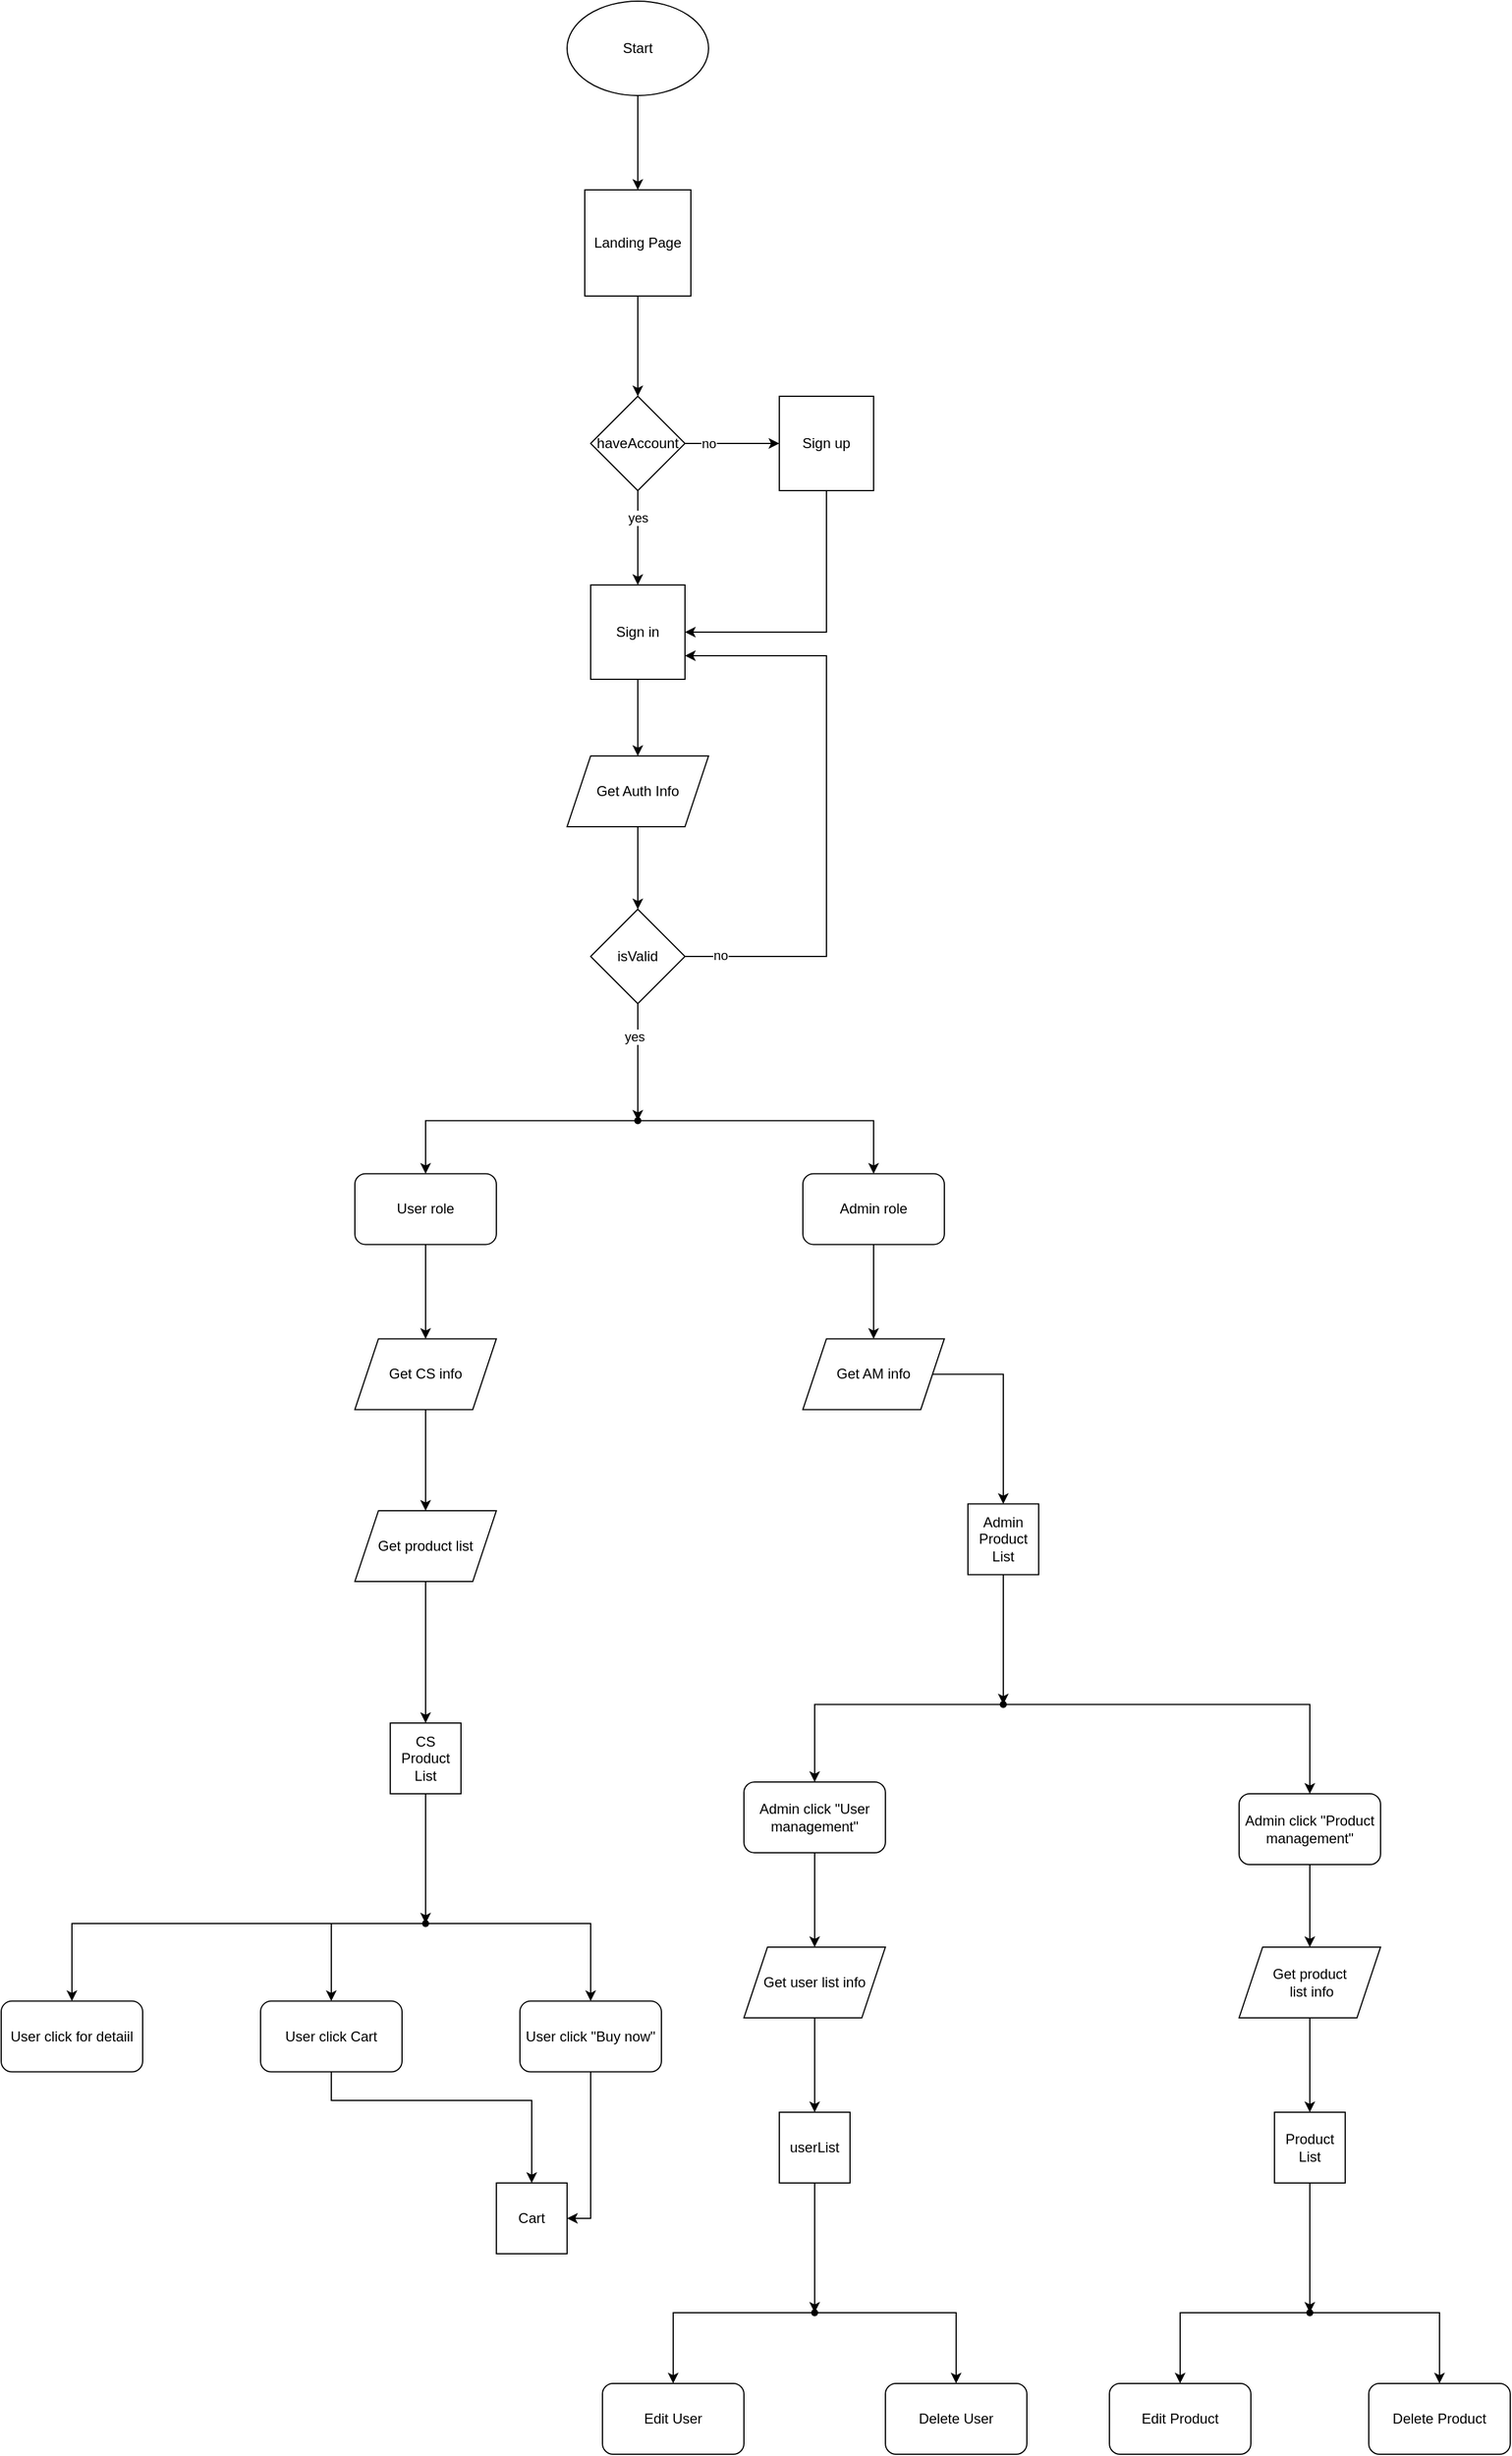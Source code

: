 <mxfile version="21.6.9" type="github">
  <diagram id="C5RBs43oDa-KdzZeNtuy" name="Page-1">
    <mxGraphModel dx="1927" dy="605" grid="1" gridSize="10" guides="1" tooltips="1" connect="1" arrows="1" fold="1" page="1" pageScale="1" pageWidth="827" pageHeight="1169" math="0" shadow="0">
      <root>
        <mxCell id="WIyWlLk6GJQsqaUBKTNV-0" />
        <mxCell id="WIyWlLk6GJQsqaUBKTNV-1" parent="WIyWlLk6GJQsqaUBKTNV-0" />
        <mxCell id="byHmETt_M6u5Pi3XQ0Mt-25" style="edgeStyle=orthogonalEdgeStyle;rounded=0;orthogonalLoop=1;jettySize=auto;html=1;entryX=0.5;entryY=0;entryDx=0;entryDy=0;" edge="1" parent="WIyWlLk6GJQsqaUBKTNV-1" source="byHmETt_M6u5Pi3XQ0Mt-10" target="byHmETt_M6u5Pi3XQ0Mt-22">
          <mxGeometry relative="1" as="geometry" />
        </mxCell>
        <mxCell id="byHmETt_M6u5Pi3XQ0Mt-10" value="Start" style="ellipse;whiteSpace=wrap;html=1;" vertex="1" parent="WIyWlLk6GJQsqaUBKTNV-1">
          <mxGeometry x="310" width="120" height="80" as="geometry" />
        </mxCell>
        <mxCell id="byHmETt_M6u5Pi3XQ0Mt-85" value="" style="edgeStyle=orthogonalEdgeStyle;rounded=0;orthogonalLoop=1;jettySize=auto;html=1;" edge="1" parent="WIyWlLk6GJQsqaUBKTNV-1" source="byHmETt_M6u5Pi3XQ0Mt-22" target="byHmETt_M6u5Pi3XQ0Mt-84">
          <mxGeometry relative="1" as="geometry" />
        </mxCell>
        <mxCell id="byHmETt_M6u5Pi3XQ0Mt-22" value="Landing Page" style="whiteSpace=wrap;html=1;aspect=fixed;" vertex="1" parent="WIyWlLk6GJQsqaUBKTNV-1">
          <mxGeometry x="325" y="160" width="90" height="90" as="geometry" />
        </mxCell>
        <mxCell id="byHmETt_M6u5Pi3XQ0Mt-84" value="haveAccount" style="rhombus;whiteSpace=wrap;html=1;" vertex="1" parent="WIyWlLk6GJQsqaUBKTNV-1">
          <mxGeometry x="330" y="335" width="80" height="80" as="geometry" />
        </mxCell>
        <mxCell id="byHmETt_M6u5Pi3XQ0Mt-97" style="edgeStyle=orthogonalEdgeStyle;rounded=0;orthogonalLoop=1;jettySize=auto;html=1;entryX=1;entryY=0.5;entryDx=0;entryDy=0;" edge="1" parent="WIyWlLk6GJQsqaUBKTNV-1" source="byHmETt_M6u5Pi3XQ0Mt-88" target="byHmETt_M6u5Pi3XQ0Mt-94">
          <mxGeometry relative="1" as="geometry">
            <mxPoint x="530.0" y="540" as="targetPoint" />
            <Array as="points">
              <mxPoint x="530" y="535" />
            </Array>
          </mxGeometry>
        </mxCell>
        <mxCell id="byHmETt_M6u5Pi3XQ0Mt-88" value="Sign up" style="whiteSpace=wrap;html=1;aspect=fixed;" vertex="1" parent="WIyWlLk6GJQsqaUBKTNV-1">
          <mxGeometry x="490" y="335" width="80" height="80" as="geometry" />
        </mxCell>
        <mxCell id="byHmETt_M6u5Pi3XQ0Mt-89" value="" style="edgeStyle=orthogonalEdgeStyle;rounded=0;orthogonalLoop=1;jettySize=auto;html=1;" edge="1" parent="WIyWlLk6GJQsqaUBKTNV-1" source="byHmETt_M6u5Pi3XQ0Mt-84" target="byHmETt_M6u5Pi3XQ0Mt-88">
          <mxGeometry relative="1" as="geometry" />
        </mxCell>
        <mxCell id="byHmETt_M6u5Pi3XQ0Mt-90" value="no" style="edgeLabel;html=1;align=center;verticalAlign=middle;resizable=0;points=[];" vertex="1" connectable="0" parent="byHmETt_M6u5Pi3XQ0Mt-89">
          <mxGeometry x="-0.505" relative="1" as="geometry">
            <mxPoint as="offset" />
          </mxGeometry>
        </mxCell>
        <mxCell id="byHmETt_M6u5Pi3XQ0Mt-100" value="" style="edgeStyle=orthogonalEdgeStyle;rounded=0;orthogonalLoop=1;jettySize=auto;html=1;" edge="1" parent="WIyWlLk6GJQsqaUBKTNV-1" source="byHmETt_M6u5Pi3XQ0Mt-112" target="byHmETt_M6u5Pi3XQ0Mt-99">
          <mxGeometry relative="1" as="geometry" />
        </mxCell>
        <mxCell id="byHmETt_M6u5Pi3XQ0Mt-94" value="Sign in" style="whiteSpace=wrap;html=1;aspect=fixed;" vertex="1" parent="WIyWlLk6GJQsqaUBKTNV-1">
          <mxGeometry x="330" y="495" width="80" height="80" as="geometry" />
        </mxCell>
        <mxCell id="byHmETt_M6u5Pi3XQ0Mt-95" value="" style="edgeStyle=orthogonalEdgeStyle;rounded=0;orthogonalLoop=1;jettySize=auto;html=1;" edge="1" parent="WIyWlLk6GJQsqaUBKTNV-1" source="byHmETt_M6u5Pi3XQ0Mt-84" target="byHmETt_M6u5Pi3XQ0Mt-94">
          <mxGeometry relative="1" as="geometry" />
        </mxCell>
        <mxCell id="byHmETt_M6u5Pi3XQ0Mt-96" value="yes" style="edgeLabel;html=1;align=center;verticalAlign=middle;resizable=0;points=[];" vertex="1" connectable="0" parent="byHmETt_M6u5Pi3XQ0Mt-95">
          <mxGeometry x="-0.442" relative="1" as="geometry">
            <mxPoint as="offset" />
          </mxGeometry>
        </mxCell>
        <mxCell id="byHmETt_M6u5Pi3XQ0Mt-101" style="edgeStyle=orthogonalEdgeStyle;rounded=0;orthogonalLoop=1;jettySize=auto;html=1;entryX=1;entryY=0.75;entryDx=0;entryDy=0;" edge="1" parent="WIyWlLk6GJQsqaUBKTNV-1" source="byHmETt_M6u5Pi3XQ0Mt-99" target="byHmETt_M6u5Pi3XQ0Mt-94">
          <mxGeometry relative="1" as="geometry">
            <Array as="points">
              <mxPoint x="530" y="810" />
              <mxPoint x="530" y="555" />
            </Array>
          </mxGeometry>
        </mxCell>
        <mxCell id="byHmETt_M6u5Pi3XQ0Mt-102" value="no" style="edgeLabel;html=1;align=center;verticalAlign=middle;resizable=0;points=[];" vertex="1" connectable="0" parent="byHmETt_M6u5Pi3XQ0Mt-101">
          <mxGeometry x="-0.511" y="-3" relative="1" as="geometry">
            <mxPoint x="-93" as="offset" />
          </mxGeometry>
        </mxCell>
        <mxCell id="byHmETt_M6u5Pi3XQ0Mt-105" value="" style="edgeStyle=orthogonalEdgeStyle;rounded=0;orthogonalLoop=1;jettySize=auto;html=1;" edge="1" parent="WIyWlLk6GJQsqaUBKTNV-1" source="byHmETt_M6u5Pi3XQ0Mt-99" target="byHmETt_M6u5Pi3XQ0Mt-104">
          <mxGeometry relative="1" as="geometry" />
        </mxCell>
        <mxCell id="byHmETt_M6u5Pi3XQ0Mt-106" value="yes" style="edgeLabel;html=1;align=center;verticalAlign=middle;resizable=0;points=[];" vertex="1" connectable="0" parent="byHmETt_M6u5Pi3XQ0Mt-105">
          <mxGeometry x="-0.446" y="-3" relative="1" as="geometry">
            <mxPoint as="offset" />
          </mxGeometry>
        </mxCell>
        <mxCell id="byHmETt_M6u5Pi3XQ0Mt-99" value="isValid" style="rhombus;whiteSpace=wrap;html=1;rounded=0;" vertex="1" parent="WIyWlLk6GJQsqaUBKTNV-1">
          <mxGeometry x="330" y="770" width="80" height="80" as="geometry" />
        </mxCell>
        <mxCell id="byHmETt_M6u5Pi3XQ0Mt-108" value="" style="edgeStyle=orthogonalEdgeStyle;rounded=0;orthogonalLoop=1;jettySize=auto;html=1;" edge="1" parent="WIyWlLk6GJQsqaUBKTNV-1" source="byHmETt_M6u5Pi3XQ0Mt-104" target="byHmETt_M6u5Pi3XQ0Mt-107">
          <mxGeometry relative="1" as="geometry" />
        </mxCell>
        <mxCell id="byHmETt_M6u5Pi3XQ0Mt-110" value="" style="edgeStyle=orthogonalEdgeStyle;rounded=0;orthogonalLoop=1;jettySize=auto;html=1;" edge="1" parent="WIyWlLk6GJQsqaUBKTNV-1" source="byHmETt_M6u5Pi3XQ0Mt-104" target="byHmETt_M6u5Pi3XQ0Mt-109">
          <mxGeometry relative="1" as="geometry" />
        </mxCell>
        <mxCell id="byHmETt_M6u5Pi3XQ0Mt-104" value="" style="shape=waypoint;sketch=0;size=6;pointerEvents=1;points=[];fillColor=default;resizable=0;rotatable=0;perimeter=centerPerimeter;snapToPoint=1;" vertex="1" parent="WIyWlLk6GJQsqaUBKTNV-1">
          <mxGeometry x="360" y="939.21" width="20" height="20" as="geometry" />
        </mxCell>
        <mxCell id="byHmETt_M6u5Pi3XQ0Mt-120" value="" style="edgeStyle=orthogonalEdgeStyle;rounded=0;orthogonalLoop=1;jettySize=auto;html=1;" edge="1" parent="WIyWlLk6GJQsqaUBKTNV-1" source="byHmETt_M6u5Pi3XQ0Mt-107" target="byHmETt_M6u5Pi3XQ0Mt-119">
          <mxGeometry relative="1" as="geometry" />
        </mxCell>
        <mxCell id="byHmETt_M6u5Pi3XQ0Mt-107" value="Admin role" style="rounded=1;whiteSpace=wrap;html=1;sketch=0;" vertex="1" parent="WIyWlLk6GJQsqaUBKTNV-1">
          <mxGeometry x="510" y="994.21" width="120" height="60" as="geometry" />
        </mxCell>
        <mxCell id="byHmETt_M6u5Pi3XQ0Mt-114" value="" style="edgeStyle=orthogonalEdgeStyle;rounded=0;orthogonalLoop=1;jettySize=auto;html=1;" edge="1" parent="WIyWlLk6GJQsqaUBKTNV-1" source="byHmETt_M6u5Pi3XQ0Mt-109" target="byHmETt_M6u5Pi3XQ0Mt-113">
          <mxGeometry relative="1" as="geometry" />
        </mxCell>
        <mxCell id="byHmETt_M6u5Pi3XQ0Mt-109" value="User role" style="rounded=1;whiteSpace=wrap;html=1;sketch=0;" vertex="1" parent="WIyWlLk6GJQsqaUBKTNV-1">
          <mxGeometry x="130" y="994.21" width="120" height="60" as="geometry" />
        </mxCell>
        <mxCell id="byHmETt_M6u5Pi3XQ0Mt-111" value="" style="edgeStyle=orthogonalEdgeStyle;rounded=0;orthogonalLoop=1;jettySize=auto;html=1;" edge="1" parent="WIyWlLk6GJQsqaUBKTNV-1" source="byHmETt_M6u5Pi3XQ0Mt-94" target="byHmETt_M6u5Pi3XQ0Mt-112">
          <mxGeometry relative="1" as="geometry">
            <mxPoint x="370" y="575" as="sourcePoint" />
            <mxPoint x="370" y="655" as="targetPoint" />
          </mxGeometry>
        </mxCell>
        <mxCell id="byHmETt_M6u5Pi3XQ0Mt-112" value="Get Auth Info" style="shape=parallelogram;perimeter=parallelogramPerimeter;whiteSpace=wrap;html=1;fixedSize=1;rounded=0;" vertex="1" parent="WIyWlLk6GJQsqaUBKTNV-1">
          <mxGeometry x="310" y="640" width="120" height="60" as="geometry" />
        </mxCell>
        <mxCell id="byHmETt_M6u5Pi3XQ0Mt-116" value="" style="edgeStyle=orthogonalEdgeStyle;rounded=0;orthogonalLoop=1;jettySize=auto;html=1;entryX=0.5;entryY=0;entryDx=0;entryDy=0;" edge="1" parent="WIyWlLk6GJQsqaUBKTNV-1" source="byHmETt_M6u5Pi3XQ0Mt-113" target="byHmETt_M6u5Pi3XQ0Mt-152">
          <mxGeometry relative="1" as="geometry">
            <mxPoint x="190.0" y="1274.21" as="targetPoint" />
          </mxGeometry>
        </mxCell>
        <mxCell id="byHmETt_M6u5Pi3XQ0Mt-113" value="Get CS info" style="shape=parallelogram;perimeter=parallelogramPerimeter;whiteSpace=wrap;html=1;fixedSize=1;rounded=0;sketch=0;" vertex="1" parent="WIyWlLk6GJQsqaUBKTNV-1">
          <mxGeometry x="130" y="1134.21" width="120" height="60" as="geometry" />
        </mxCell>
        <mxCell id="byHmETt_M6u5Pi3XQ0Mt-125" value="" style="edgeStyle=orthogonalEdgeStyle;rounded=0;orthogonalLoop=1;jettySize=auto;html=1;" edge="1" parent="WIyWlLk6GJQsqaUBKTNV-1" source="byHmETt_M6u5Pi3XQ0Mt-117" target="byHmETt_M6u5Pi3XQ0Mt-124">
          <mxGeometry relative="1" as="geometry" />
        </mxCell>
        <mxCell id="byHmETt_M6u5Pi3XQ0Mt-117" value="CS Product List" style="whiteSpace=wrap;html=1;aspect=fixed;" vertex="1" parent="WIyWlLk6GJQsqaUBKTNV-1">
          <mxGeometry x="160" y="1460" width="60" height="60" as="geometry" />
        </mxCell>
        <mxCell id="byHmETt_M6u5Pi3XQ0Mt-118" value="" style="edgeStyle=orthogonalEdgeStyle;rounded=0;orthogonalLoop=1;jettySize=auto;html=1;" edge="1" parent="WIyWlLk6GJQsqaUBKTNV-1" source="byHmETt_M6u5Pi3XQ0Mt-152" target="byHmETt_M6u5Pi3XQ0Mt-117">
          <mxGeometry relative="1" as="geometry" />
        </mxCell>
        <mxCell id="byHmETt_M6u5Pi3XQ0Mt-119" value="Get AM info" style="shape=parallelogram;perimeter=parallelogramPerimeter;whiteSpace=wrap;html=1;fixedSize=1;rounded=0;sketch=0;" vertex="1" parent="WIyWlLk6GJQsqaUBKTNV-1">
          <mxGeometry x="510" y="1134.21" width="120" height="60" as="geometry" />
        </mxCell>
        <mxCell id="byHmETt_M6u5Pi3XQ0Mt-138" value="" style="edgeStyle=orthogonalEdgeStyle;rounded=0;orthogonalLoop=1;jettySize=auto;html=1;" edge="1" parent="WIyWlLk6GJQsqaUBKTNV-1" source="byHmETt_M6u5Pi3XQ0Mt-121" target="byHmETt_M6u5Pi3XQ0Mt-137">
          <mxGeometry relative="1" as="geometry" />
        </mxCell>
        <mxCell id="byHmETt_M6u5Pi3XQ0Mt-121" value="Admin Product List" style="whiteSpace=wrap;html=1;aspect=fixed;" vertex="1" parent="WIyWlLk6GJQsqaUBKTNV-1">
          <mxGeometry x="650" y="1274.21" width="60" height="60" as="geometry" />
        </mxCell>
        <mxCell id="byHmETt_M6u5Pi3XQ0Mt-122" value="" style="edgeStyle=orthogonalEdgeStyle;rounded=0;orthogonalLoop=1;jettySize=auto;html=1;" edge="1" parent="WIyWlLk6GJQsqaUBKTNV-1" source="byHmETt_M6u5Pi3XQ0Mt-119" target="byHmETt_M6u5Pi3XQ0Mt-121">
          <mxGeometry relative="1" as="geometry" />
        </mxCell>
        <mxCell id="byHmETt_M6u5Pi3XQ0Mt-132" value="" style="edgeStyle=orthogonalEdgeStyle;rounded=0;orthogonalLoop=1;jettySize=auto;html=1;" edge="1" parent="WIyWlLk6GJQsqaUBKTNV-1" source="byHmETt_M6u5Pi3XQ0Mt-124" target="byHmETt_M6u5Pi3XQ0Mt-131">
          <mxGeometry relative="1" as="geometry" />
        </mxCell>
        <mxCell id="byHmETt_M6u5Pi3XQ0Mt-135" value="" style="edgeStyle=orthogonalEdgeStyle;rounded=0;orthogonalLoop=1;jettySize=auto;html=1;" edge="1" parent="WIyWlLk6GJQsqaUBKTNV-1" source="byHmETt_M6u5Pi3XQ0Mt-124" target="byHmETt_M6u5Pi3XQ0Mt-134">
          <mxGeometry relative="1" as="geometry" />
        </mxCell>
        <mxCell id="byHmETt_M6u5Pi3XQ0Mt-124" value="" style="shape=waypoint;sketch=0;size=6;pointerEvents=1;points=[];fillColor=default;resizable=0;rotatable=0;perimeter=centerPerimeter;snapToPoint=1;" vertex="1" parent="WIyWlLk6GJQsqaUBKTNV-1">
          <mxGeometry x="180" y="1620" width="20" height="20" as="geometry" />
        </mxCell>
        <mxCell id="byHmETt_M6u5Pi3XQ0Mt-128" value="Cart" style="whiteSpace=wrap;html=1;aspect=fixed;" vertex="1" parent="WIyWlLk6GJQsqaUBKTNV-1">
          <mxGeometry x="250" y="1850" width="60" height="60" as="geometry" />
        </mxCell>
        <mxCell id="byHmETt_M6u5Pi3XQ0Mt-133" style="edgeStyle=orthogonalEdgeStyle;rounded=0;orthogonalLoop=1;jettySize=auto;html=1;entryX=0.5;entryY=0;entryDx=0;entryDy=0;" edge="1" parent="WIyWlLk6GJQsqaUBKTNV-1" source="byHmETt_M6u5Pi3XQ0Mt-131" target="byHmETt_M6u5Pi3XQ0Mt-128">
          <mxGeometry relative="1" as="geometry">
            <mxPoint x="-170" y="1735.79" as="targetPoint" />
            <Array as="points">
              <mxPoint x="110" y="1780" />
              <mxPoint x="280" y="1780" />
            </Array>
          </mxGeometry>
        </mxCell>
        <mxCell id="byHmETt_M6u5Pi3XQ0Mt-131" value="User click Cart" style="rounded=1;whiteSpace=wrap;html=1;sketch=0;" vertex="1" parent="WIyWlLk6GJQsqaUBKTNV-1">
          <mxGeometry x="50" y="1695.79" width="120" height="60" as="geometry" />
        </mxCell>
        <mxCell id="byHmETt_M6u5Pi3XQ0Mt-136" style="edgeStyle=orthogonalEdgeStyle;rounded=0;orthogonalLoop=1;jettySize=auto;html=1;entryX=1;entryY=0.5;entryDx=0;entryDy=0;" edge="1" parent="WIyWlLk6GJQsqaUBKTNV-1" source="byHmETt_M6u5Pi3XQ0Mt-134" target="byHmETt_M6u5Pi3XQ0Mt-128">
          <mxGeometry relative="1" as="geometry">
            <Array as="points">
              <mxPoint x="330" y="1880" />
            </Array>
          </mxGeometry>
        </mxCell>
        <mxCell id="byHmETt_M6u5Pi3XQ0Mt-134" value="User click &quot;Buy now&quot;" style="rounded=1;whiteSpace=wrap;html=1;sketch=0;" vertex="1" parent="WIyWlLk6GJQsqaUBKTNV-1">
          <mxGeometry x="270" y="1695.79" width="120" height="60" as="geometry" />
        </mxCell>
        <mxCell id="byHmETt_M6u5Pi3XQ0Mt-140" value="" style="edgeStyle=orthogonalEdgeStyle;rounded=0;orthogonalLoop=1;jettySize=auto;html=1;" edge="1" parent="WIyWlLk6GJQsqaUBKTNV-1" source="byHmETt_M6u5Pi3XQ0Mt-137" target="byHmETt_M6u5Pi3XQ0Mt-139">
          <mxGeometry relative="1" as="geometry" />
        </mxCell>
        <mxCell id="byHmETt_M6u5Pi3XQ0Mt-142" value="" style="edgeStyle=orthogonalEdgeStyle;rounded=0;orthogonalLoop=1;jettySize=auto;html=1;" edge="1" parent="WIyWlLk6GJQsqaUBKTNV-1" source="byHmETt_M6u5Pi3XQ0Mt-137" target="byHmETt_M6u5Pi3XQ0Mt-141">
          <mxGeometry relative="1" as="geometry" />
        </mxCell>
        <mxCell id="byHmETt_M6u5Pi3XQ0Mt-137" value="" style="shape=waypoint;sketch=0;size=6;pointerEvents=1;points=[];fillColor=default;resizable=0;rotatable=0;perimeter=centerPerimeter;snapToPoint=1;" vertex="1" parent="WIyWlLk6GJQsqaUBKTNV-1">
          <mxGeometry x="670" y="1434.21" width="20" height="20" as="geometry" />
        </mxCell>
        <mxCell id="byHmETt_M6u5Pi3XQ0Mt-144" value="" style="edgeStyle=orthogonalEdgeStyle;rounded=0;orthogonalLoop=1;jettySize=auto;html=1;" edge="1" parent="WIyWlLk6GJQsqaUBKTNV-1" source="byHmETt_M6u5Pi3XQ0Mt-139" target="byHmETt_M6u5Pi3XQ0Mt-143">
          <mxGeometry relative="1" as="geometry" />
        </mxCell>
        <mxCell id="byHmETt_M6u5Pi3XQ0Mt-139" value="Admin click &quot;User management&quot;" style="rounded=1;whiteSpace=wrap;html=1;sketch=0;" vertex="1" parent="WIyWlLk6GJQsqaUBKTNV-1">
          <mxGeometry x="460" y="1510" width="120" height="60" as="geometry" />
        </mxCell>
        <mxCell id="byHmETt_M6u5Pi3XQ0Mt-146" value="" style="edgeStyle=orthogonalEdgeStyle;rounded=0;orthogonalLoop=1;jettySize=auto;html=1;" edge="1" parent="WIyWlLk6GJQsqaUBKTNV-1" source="byHmETt_M6u5Pi3XQ0Mt-141" target="byHmETt_M6u5Pi3XQ0Mt-145">
          <mxGeometry relative="1" as="geometry" />
        </mxCell>
        <mxCell id="byHmETt_M6u5Pi3XQ0Mt-141" value="Admin click &quot;Product management&quot;" style="rounded=1;whiteSpace=wrap;html=1;sketch=0;" vertex="1" parent="WIyWlLk6GJQsqaUBKTNV-1">
          <mxGeometry x="880" y="1520" width="120" height="60" as="geometry" />
        </mxCell>
        <mxCell id="byHmETt_M6u5Pi3XQ0Mt-143" value="Get user list info" style="shape=parallelogram;perimeter=parallelogramPerimeter;whiteSpace=wrap;html=1;fixedSize=1;rounded=0;sketch=0;" vertex="1" parent="WIyWlLk6GJQsqaUBKTNV-1">
          <mxGeometry x="460" y="1650" width="120" height="60" as="geometry" />
        </mxCell>
        <mxCell id="byHmETt_M6u5Pi3XQ0Mt-145" value="Get product&lt;br&gt;&amp;nbsp;list info" style="shape=parallelogram;perimeter=parallelogramPerimeter;whiteSpace=wrap;html=1;fixedSize=1;rounded=0;sketch=0;" vertex="1" parent="WIyWlLk6GJQsqaUBKTNV-1">
          <mxGeometry x="880" y="1650" width="120" height="60" as="geometry" />
        </mxCell>
        <mxCell id="byHmETt_M6u5Pi3XQ0Mt-154" value="" style="edgeStyle=orthogonalEdgeStyle;rounded=0;orthogonalLoop=1;jettySize=auto;html=1;" edge="1" parent="WIyWlLk6GJQsqaUBKTNV-1" source="byHmETt_M6u5Pi3XQ0Mt-147" target="byHmETt_M6u5Pi3XQ0Mt-153">
          <mxGeometry relative="1" as="geometry" />
        </mxCell>
        <mxCell id="byHmETt_M6u5Pi3XQ0Mt-147" value="userList" style="whiteSpace=wrap;html=1;aspect=fixed;" vertex="1" parent="WIyWlLk6GJQsqaUBKTNV-1">
          <mxGeometry x="490" y="1790" width="60" height="60" as="geometry" />
        </mxCell>
        <mxCell id="byHmETt_M6u5Pi3XQ0Mt-148" value="" style="edgeStyle=orthogonalEdgeStyle;rounded=0;orthogonalLoop=1;jettySize=auto;html=1;" edge="1" parent="WIyWlLk6GJQsqaUBKTNV-1" source="byHmETt_M6u5Pi3XQ0Mt-143" target="byHmETt_M6u5Pi3XQ0Mt-147">
          <mxGeometry relative="1" as="geometry" />
        </mxCell>
        <mxCell id="byHmETt_M6u5Pi3XQ0Mt-162" value="" style="edgeStyle=orthogonalEdgeStyle;rounded=0;orthogonalLoop=1;jettySize=auto;html=1;" edge="1" parent="WIyWlLk6GJQsqaUBKTNV-1" source="byHmETt_M6u5Pi3XQ0Mt-149" target="byHmETt_M6u5Pi3XQ0Mt-161">
          <mxGeometry relative="1" as="geometry" />
        </mxCell>
        <mxCell id="byHmETt_M6u5Pi3XQ0Mt-149" value="Product List" style="whiteSpace=wrap;html=1;aspect=fixed;" vertex="1" parent="WIyWlLk6GJQsqaUBKTNV-1">
          <mxGeometry x="910" y="1790" width="60" height="60" as="geometry" />
        </mxCell>
        <mxCell id="byHmETt_M6u5Pi3XQ0Mt-150" value="" style="edgeStyle=orthogonalEdgeStyle;rounded=0;orthogonalLoop=1;jettySize=auto;html=1;" edge="1" parent="WIyWlLk6GJQsqaUBKTNV-1" source="byHmETt_M6u5Pi3XQ0Mt-145" target="byHmETt_M6u5Pi3XQ0Mt-149">
          <mxGeometry relative="1" as="geometry" />
        </mxCell>
        <mxCell id="byHmETt_M6u5Pi3XQ0Mt-152" value="Get product list" style="shape=parallelogram;perimeter=parallelogramPerimeter;whiteSpace=wrap;html=1;fixedSize=1;" vertex="1" parent="WIyWlLk6GJQsqaUBKTNV-1">
          <mxGeometry x="130" y="1280" width="120" height="60" as="geometry" />
        </mxCell>
        <mxCell id="byHmETt_M6u5Pi3XQ0Mt-156" value="" style="edgeStyle=orthogonalEdgeStyle;rounded=0;orthogonalLoop=1;jettySize=auto;html=1;" edge="1" parent="WIyWlLk6GJQsqaUBKTNV-1" source="byHmETt_M6u5Pi3XQ0Mt-153" target="byHmETt_M6u5Pi3XQ0Mt-155">
          <mxGeometry relative="1" as="geometry" />
        </mxCell>
        <mxCell id="byHmETt_M6u5Pi3XQ0Mt-158" value="" style="edgeStyle=orthogonalEdgeStyle;rounded=0;orthogonalLoop=1;jettySize=auto;html=1;" edge="1" parent="WIyWlLk6GJQsqaUBKTNV-1" source="byHmETt_M6u5Pi3XQ0Mt-153" target="byHmETt_M6u5Pi3XQ0Mt-157">
          <mxGeometry relative="1" as="geometry" />
        </mxCell>
        <mxCell id="byHmETt_M6u5Pi3XQ0Mt-153" value="" style="shape=waypoint;sketch=0;size=6;pointerEvents=1;points=[];fillColor=default;resizable=0;rotatable=0;perimeter=centerPerimeter;snapToPoint=1;" vertex="1" parent="WIyWlLk6GJQsqaUBKTNV-1">
          <mxGeometry x="510" y="1950" width="20" height="20" as="geometry" />
        </mxCell>
        <mxCell id="byHmETt_M6u5Pi3XQ0Mt-155" value="Edit User" style="rounded=1;whiteSpace=wrap;html=1;sketch=0;" vertex="1" parent="WIyWlLk6GJQsqaUBKTNV-1">
          <mxGeometry x="340" y="2020" width="120" height="60" as="geometry" />
        </mxCell>
        <mxCell id="byHmETt_M6u5Pi3XQ0Mt-157" value="Delete User" style="rounded=1;whiteSpace=wrap;html=1;sketch=0;" vertex="1" parent="WIyWlLk6GJQsqaUBKTNV-1">
          <mxGeometry x="580" y="2020" width="120" height="60" as="geometry" />
        </mxCell>
        <mxCell id="byHmETt_M6u5Pi3XQ0Mt-164" value="" style="edgeStyle=orthogonalEdgeStyle;rounded=0;orthogonalLoop=1;jettySize=auto;html=1;" edge="1" parent="WIyWlLk6GJQsqaUBKTNV-1" source="byHmETt_M6u5Pi3XQ0Mt-161" target="byHmETt_M6u5Pi3XQ0Mt-163">
          <mxGeometry relative="1" as="geometry" />
        </mxCell>
        <mxCell id="byHmETt_M6u5Pi3XQ0Mt-166" value="" style="edgeStyle=orthogonalEdgeStyle;rounded=0;orthogonalLoop=1;jettySize=auto;html=1;" edge="1" parent="WIyWlLk6GJQsqaUBKTNV-1" source="byHmETt_M6u5Pi3XQ0Mt-161" target="byHmETt_M6u5Pi3XQ0Mt-165">
          <mxGeometry relative="1" as="geometry" />
        </mxCell>
        <mxCell id="byHmETt_M6u5Pi3XQ0Mt-161" value="" style="shape=waypoint;sketch=0;size=6;pointerEvents=1;points=[];fillColor=default;resizable=0;rotatable=0;perimeter=centerPerimeter;snapToPoint=1;" vertex="1" parent="WIyWlLk6GJQsqaUBKTNV-1">
          <mxGeometry x="930" y="1950" width="20" height="20" as="geometry" />
        </mxCell>
        <mxCell id="byHmETt_M6u5Pi3XQ0Mt-163" value="Edit Product" style="rounded=1;whiteSpace=wrap;html=1;sketch=0;" vertex="1" parent="WIyWlLk6GJQsqaUBKTNV-1">
          <mxGeometry x="770" y="2020" width="120" height="60" as="geometry" />
        </mxCell>
        <mxCell id="byHmETt_M6u5Pi3XQ0Mt-165" value="Delete Product" style="rounded=1;whiteSpace=wrap;html=1;sketch=0;" vertex="1" parent="WIyWlLk6GJQsqaUBKTNV-1">
          <mxGeometry x="990" y="2020" width="120" height="60" as="geometry" />
        </mxCell>
        <mxCell id="byHmETt_M6u5Pi3XQ0Mt-171" value="User click for detaiil" style="rounded=1;whiteSpace=wrap;html=1;" vertex="1" parent="WIyWlLk6GJQsqaUBKTNV-1">
          <mxGeometry x="-170" y="1695.79" width="120" height="60" as="geometry" />
        </mxCell>
        <mxCell id="byHmETt_M6u5Pi3XQ0Mt-172" value="" style="edgeStyle=orthogonalEdgeStyle;rounded=0;orthogonalLoop=1;jettySize=auto;html=1;" edge="1" parent="WIyWlLk6GJQsqaUBKTNV-1" source="byHmETt_M6u5Pi3XQ0Mt-124" target="byHmETt_M6u5Pi3XQ0Mt-171">
          <mxGeometry relative="1" as="geometry" />
        </mxCell>
      </root>
    </mxGraphModel>
  </diagram>
</mxfile>
